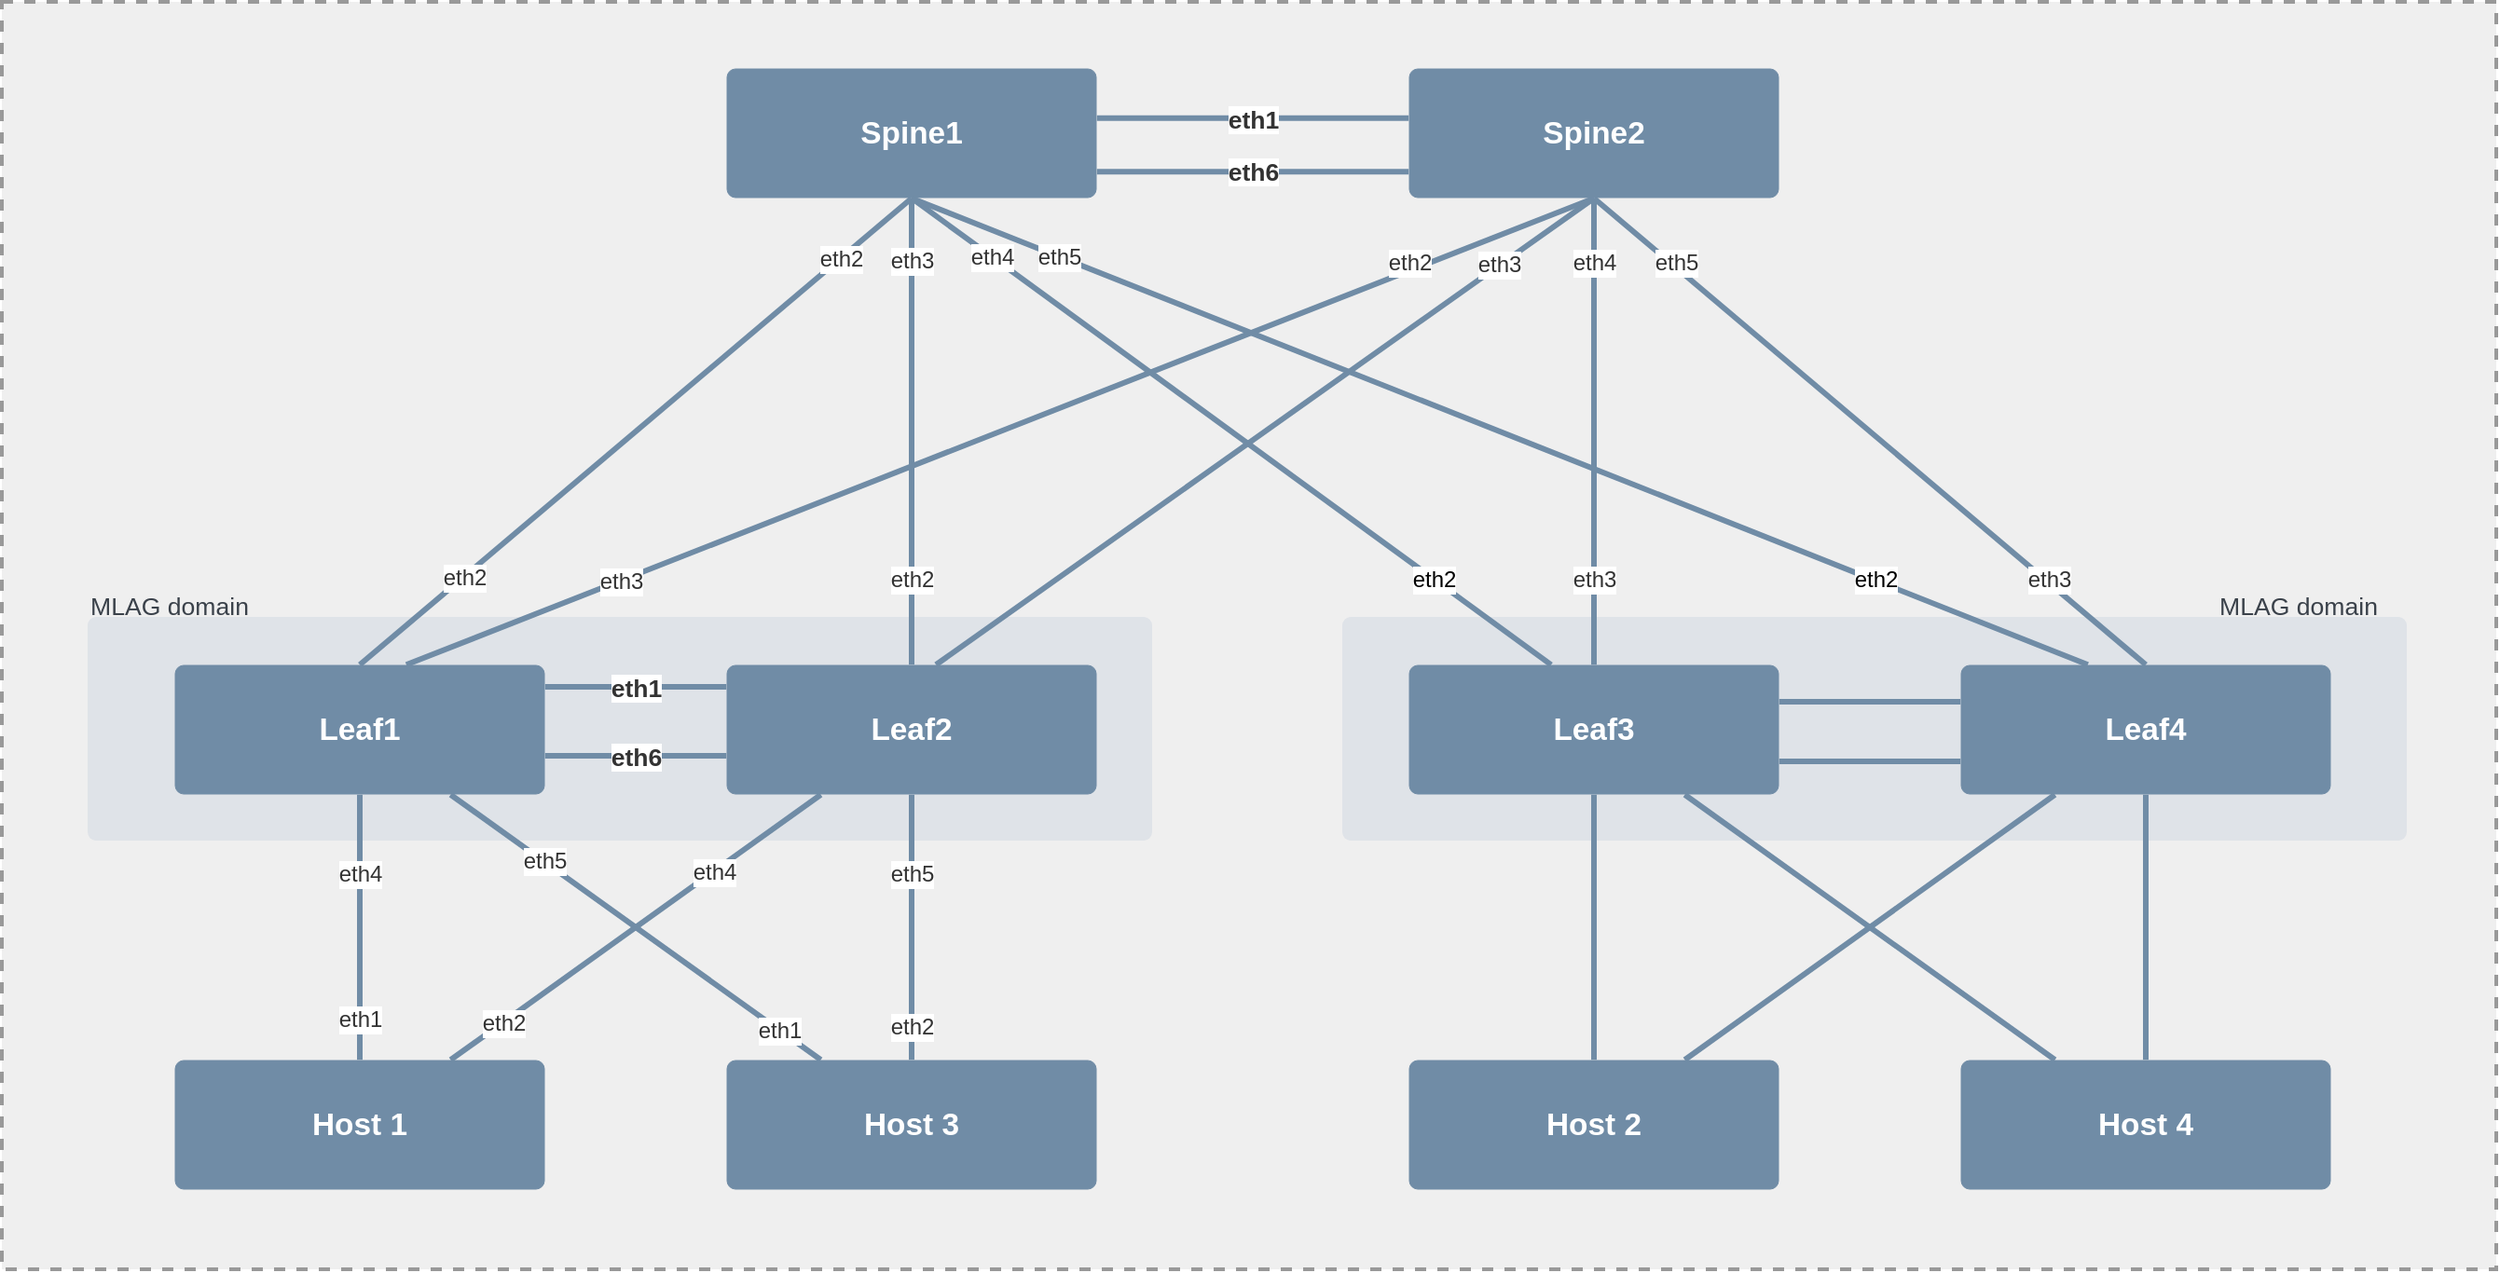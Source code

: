 <mxfile version="24.0.7" type="device">
  <diagram name="Page-1" id="Ih5CQXIx-MPEnnZuY2w2">
    <mxGraphModel dx="1390" dy="885" grid="1" gridSize="10" guides="1" tooltips="1" connect="1" arrows="1" fold="1" page="1" pageScale="1" pageWidth="850" pageHeight="1100" math="0" shadow="0">
      <root>
        <mxCell id="0" />
        <mxCell id="1" parent="0" />
        <mxCell id="yIxIawge5LK_cy5xJMyU-1" value="" style="rounded=0;whiteSpace=wrap;html=1;fillColor=#efefef;strokeWidth=2;dashed=1;strokeColor=#999999;" vertex="1" parent="1">
          <mxGeometry x="82" y="320" width="1338" height="680" as="geometry" />
        </mxCell>
        <mxCell id="SAaWtaPaoyS6eWU_aDOA-2" value="" style="html=1;overflow=block;blockSpacing=1;whiteSpace=wrap;fontSize=13;spacing=3.8;strokeOpacity=0;fillOpacity=100;rounded=1;absoluteArcSize=1;arcSize=9;fillColor=#dfe3e8;strokeWidth=NaN;lucidId=mNcEYTTzJvdY;" parent="1" vertex="1">
          <mxGeometry x="801" y="650" width="571" height="120" as="geometry" />
        </mxCell>
        <mxCell id="SAaWtaPaoyS6eWU_aDOA-3" value="" style="html=1;overflow=block;blockSpacing=1;whiteSpace=wrap;fontSize=13;spacing=3.8;strokeOpacity=0;fillOpacity=100;rounded=1;absoluteArcSize=1;arcSize=9;fillColor=#dfe3e8;strokeWidth=NaN;lucidId=SMcEaSbGTUnG;" parent="1" vertex="1">
          <mxGeometry x="128" y="650" width="571" height="120" as="geometry" />
        </mxCell>
        <mxCell id="SAaWtaPaoyS6eWU_aDOA-4" value="Spine1" style="html=1;overflow=block;blockSpacing=1;whiteSpace=wrap;fontSize=16.7;fontColor=#ffffff;fontStyle=1;spacing=9;strokeColor=#708ca6;strokeOpacity=100;fillOpacity=100;rounded=1;absoluteArcSize=1;arcSize=9;fillColor=#708ca6;strokeWidth=NaN;lucidId=DrcEM_hbpb6P;" parent="1" vertex="1">
          <mxGeometry x="471" y="356" width="198" height="69" as="geometry" />
        </mxCell>
        <mxCell id="SAaWtaPaoyS6eWU_aDOA-5" value="Spine2" style="html=1;overflow=block;blockSpacing=1;whiteSpace=wrap;fontSize=16.7;fontColor=#ffffff;fontStyle=1;spacing=9;strokeColor=#708ca6;strokeOpacity=100;fillOpacity=100;rounded=1;absoluteArcSize=1;arcSize=9;fillColor=#708ca6;strokeWidth=NaN;lucidId=JrcE.HmHF6oe;" parent="1" vertex="1">
          <mxGeometry x="837" y="356" width="198" height="69" as="geometry" />
        </mxCell>
        <mxCell id="SAaWtaPaoyS6eWU_aDOA-6" value="Leaf1" style="html=1;overflow=block;blockSpacing=1;whiteSpace=wrap;fontSize=16.7;fontColor=#ffffff;fontStyle=1;spacing=9;strokeColor=#708ca6;strokeOpacity=100;fillOpacity=100;rounded=1;absoluteArcSize=1;arcSize=9;fillColor=#708ca6;strokeWidth=NaN;lucidId=1tcEnaTPczxD;" parent="1" vertex="1">
          <mxGeometry x="175" y="676" width="198" height="69" as="geometry" />
        </mxCell>
        <mxCell id="SAaWtaPaoyS6eWU_aDOA-7" value="Leaf2" style="html=1;overflow=block;blockSpacing=1;whiteSpace=wrap;fontSize=16.7;fontColor=#ffffff;fontStyle=1;spacing=9;strokeColor=#708ca6;strokeOpacity=100;fillOpacity=100;rounded=1;absoluteArcSize=1;arcSize=9;fillColor=#708ca6;strokeWidth=NaN;lucidId=3tcEv-ZOdnDd;" parent="1" vertex="1">
          <mxGeometry x="471" y="676" width="198" height="69" as="geometry" />
        </mxCell>
        <mxCell id="SAaWtaPaoyS6eWU_aDOA-8" value="Leaf3" style="html=1;overflow=block;blockSpacing=1;whiteSpace=wrap;fontSize=16.7;fontColor=#ffffff;fontStyle=1;spacing=9;strokeColor=#708ca6;strokeOpacity=100;fillOpacity=100;rounded=1;absoluteArcSize=1;arcSize=9;fillColor=#708ca6;strokeWidth=NaN;lucidId=jMcEnVc1r_W5;" parent="1" vertex="1">
          <mxGeometry x="837" y="676" width="198" height="69" as="geometry" />
        </mxCell>
        <mxCell id="SAaWtaPaoyS6eWU_aDOA-9" value="Leaf4" style="html=1;overflow=block;blockSpacing=1;whiteSpace=wrap;fontSize=16.7;fontColor=#ffffff;fontStyle=1;spacing=9;strokeColor=#708ca6;strokeOpacity=100;fillOpacity=100;rounded=1;absoluteArcSize=1;arcSize=9;fillColor=#708ca6;strokeWidth=NaN;lucidId=jMcEj8rc27tS;" parent="1" vertex="1">
          <mxGeometry x="1133" y="676" width="198" height="69" as="geometry" />
        </mxCell>
        <mxCell id="SAaWtaPaoyS6eWU_aDOA-10" value="" style="html=1;jettySize=18;whiteSpace=wrap;fontSize=13;strokeColor=#708ca6;strokeOpacity=100;strokeWidth=3;rounded=0;startArrow=none;endArrow=none;exitX=0.5;exitY=-0.005;exitPerimeter=0;entryX=0.5;entryY=1.005;entryPerimeter=0;lucidId=LNcEuh82IJ5i;" parent="1" source="SAaWtaPaoyS6eWU_aDOA-6" target="SAaWtaPaoyS6eWU_aDOA-4" edge="1">
          <mxGeometry width="100" height="100" relative="1" as="geometry">
            <Array as="points" />
          </mxGeometry>
        </mxCell>
        <mxCell id="SAaWtaPaoyS6eWU_aDOA-11" value="eth2" style="text;html=1;resizable=0;labelBackgroundColor=default;align=center;verticalAlign=middle;fontStyle=0;fontColor=#333333;fontSize=12;" parent="SAaWtaPaoyS6eWU_aDOA-10" vertex="1">
          <mxGeometry x="-0.626" relative="1" as="geometry" />
        </mxCell>
        <mxCell id="SAaWtaPaoyS6eWU_aDOA-12" value="eth2" style="text;html=1;resizable=0;labelBackgroundColor=default;align=center;verticalAlign=middle;fontStyle=0;fontColor=#333333;fontSize=12;" parent="SAaWtaPaoyS6eWU_aDOA-10" vertex="1">
          <mxGeometry x="0.738" relative="1" as="geometry" />
        </mxCell>
        <mxCell id="SAaWtaPaoyS6eWU_aDOA-13" value="" style="html=1;jettySize=18;whiteSpace=wrap;fontSize=13;strokeColor=#708ca6;strokeOpacity=100;strokeWidth=3;rounded=0;startArrow=none;endArrow=none;exitX=0.5;exitY=-0.005;exitPerimeter=0;entryX=0.5;entryY=1.005;entryPerimeter=0;lucidId=dOcELgGunR_l;" parent="1" source="SAaWtaPaoyS6eWU_aDOA-7" target="SAaWtaPaoyS6eWU_aDOA-4" edge="1">
          <mxGeometry width="100" height="100" relative="1" as="geometry">
            <Array as="points" />
          </mxGeometry>
        </mxCell>
        <mxCell id="SAaWtaPaoyS6eWU_aDOA-14" value="eth3" style="text;html=1;resizable=0;labelBackgroundColor=default;align=center;verticalAlign=middle;fontStyle=0;fontColor=#333333;fontSize=12;" parent="SAaWtaPaoyS6eWU_aDOA-13" vertex="1">
          <mxGeometry x="0.728" relative="1" as="geometry" />
        </mxCell>
        <mxCell id="SAaWtaPaoyS6eWU_aDOA-15" value="eth2" style="text;html=1;resizable=0;labelBackgroundColor=default;align=center;verticalAlign=middle;fontStyle=0;fontColor=#333333;fontSize=12;" parent="SAaWtaPaoyS6eWU_aDOA-13" vertex="1">
          <mxGeometry x="-0.667" relative="1" as="geometry">
            <mxPoint y="-4" as="offset" />
          </mxGeometry>
        </mxCell>
        <mxCell id="SAaWtaPaoyS6eWU_aDOA-16" value="" style="html=1;jettySize=18;whiteSpace=wrap;fontSize=13;strokeColor=#708ca6;strokeOpacity=100;strokeWidth=3;rounded=0;startArrow=none;endArrow=none;exitX=0.384;exitY=-0.005;exitPerimeter=0;entryX=0.5;entryY=1.005;entryPerimeter=0;lucidId=kOcEzasSurEM;" parent="1" source="SAaWtaPaoyS6eWU_aDOA-8" target="SAaWtaPaoyS6eWU_aDOA-4" edge="1">
          <mxGeometry width="100" height="100" relative="1" as="geometry">
            <Array as="points" />
          </mxGeometry>
        </mxCell>
        <mxCell id="SAaWtaPaoyS6eWU_aDOA-17" value="eth4" style="text;html=1;resizable=0;labelBackgroundColor=default;align=center;verticalAlign=middle;fontStyle=0;fontColor=#333333;fontSize=12;" parent="SAaWtaPaoyS6eWU_aDOA-16" vertex="1">
          <mxGeometry x="0.75" relative="1" as="geometry" />
        </mxCell>
        <mxCell id="SAaWtaPaoyS6eWU_aDOA-58" value="eth2" style="edgeLabel;html=1;align=center;verticalAlign=middle;resizable=0;points=[];fontStyle=0;fontSize=12;" parent="SAaWtaPaoyS6eWU_aDOA-16" vertex="1" connectable="0">
          <mxGeometry x="-0.713" y="1" relative="1" as="geometry">
            <mxPoint x="-13" y="-11" as="offset" />
          </mxGeometry>
        </mxCell>
        <mxCell id="SAaWtaPaoyS6eWU_aDOA-18" value="" style="html=1;jettySize=18;whiteSpace=wrap;fontSize=13;strokeColor=#708ca6;strokeOpacity=100;strokeWidth=3;rounded=0;startArrow=none;endArrow=none;exitX=0.343;exitY=-0.005;exitPerimeter=0;entryX=0.5;entryY=1.005;entryPerimeter=0;lucidId=qOcEoxyUAGsm;" parent="1" source="SAaWtaPaoyS6eWU_aDOA-9" target="SAaWtaPaoyS6eWU_aDOA-4" edge="1">
          <mxGeometry width="100" height="100" relative="1" as="geometry">
            <Array as="points" />
          </mxGeometry>
        </mxCell>
        <mxCell id="SAaWtaPaoyS6eWU_aDOA-19" value="eth5" style="text;html=1;resizable=0;labelBackgroundColor=default;align=center;verticalAlign=middle;fontStyle=0;fontColor=#333333;fontSize=12;" parent="SAaWtaPaoyS6eWU_aDOA-18" vertex="1">
          <mxGeometry x="0.752" relative="1" as="geometry" />
        </mxCell>
        <mxCell id="SAaWtaPaoyS6eWU_aDOA-20" value="" style="html=1;jettySize=18;whiteSpace=wrap;fontSize=13;strokeColor=#708ca6;strokeOpacity=100;strokeWidth=3;rounded=0;startArrow=none;endArrow=none;exitX=0.626;exitY=-0.005;exitPerimeter=0;entryX=0.5;entryY=1.005;entryPerimeter=0;lucidId=xOcEDQ19wYAB;" parent="1" source="SAaWtaPaoyS6eWU_aDOA-6" target="SAaWtaPaoyS6eWU_aDOA-5" edge="1">
          <mxGeometry width="100" height="100" relative="1" as="geometry">
            <Array as="points" />
          </mxGeometry>
        </mxCell>
        <mxCell id="SAaWtaPaoyS6eWU_aDOA-21" value="eth3" style="text;html=1;resizable=0;labelBackgroundColor=default;align=center;verticalAlign=middle;fontStyle=0;fontColor=#333333;fontSize=12;" parent="SAaWtaPaoyS6eWU_aDOA-20" vertex="1">
          <mxGeometry x="-0.641" relative="1" as="geometry" />
        </mxCell>
        <mxCell id="SAaWtaPaoyS6eWU_aDOA-22" value="" style="html=1;jettySize=18;whiteSpace=wrap;fontSize=13;strokeColor=#708ca6;strokeOpacity=100;strokeWidth=3;rounded=0;startArrow=none;endArrow=none;exitX=0.566;exitY=-0.005;exitPerimeter=0;entryX=0.5;entryY=1.005;entryPerimeter=0;lucidId=EOcEkz9Lft_9;" parent="1" source="SAaWtaPaoyS6eWU_aDOA-7" target="SAaWtaPaoyS6eWU_aDOA-5" edge="1">
          <mxGeometry width="100" height="100" relative="1" as="geometry">
            <Array as="points" />
          </mxGeometry>
        </mxCell>
        <mxCell id="SAaWtaPaoyS6eWU_aDOA-59" style="edgeStyle=orthogonalEdgeStyle;rounded=0;orthogonalLoop=1;jettySize=auto;html=1;exitX=0;exitY=0;exitDx=0;exitDy=0;fontStyle=0;fontSize=12;" parent="SAaWtaPaoyS6eWU_aDOA-22" edge="1">
          <mxGeometry relative="1" as="geometry">
            <mxPoint x="650.311" y="630.184" as="sourcePoint" />
            <mxPoint x="650.311" y="630.184" as="targetPoint" />
          </mxGeometry>
        </mxCell>
        <mxCell id="SAaWtaPaoyS6eWU_aDOA-24" value="" style="html=1;jettySize=18;whiteSpace=wrap;fontSize=13;strokeColor=#708ca6;strokeOpacity=100;strokeWidth=3;rounded=0;startArrow=none;endArrow=none;exitX=0.5;exitY=-0.005;exitPerimeter=0;entryX=0.5;entryY=1.005;entryPerimeter=0;lucidId=LOcErvmA6xg4;" parent="1" source="SAaWtaPaoyS6eWU_aDOA-72" target="SAaWtaPaoyS6eWU_aDOA-5" edge="1">
          <mxGeometry width="100" height="100" relative="1" as="geometry">
            <Array as="points" />
          </mxGeometry>
        </mxCell>
        <mxCell id="SAaWtaPaoyS6eWU_aDOA-25" value="" style="html=1;jettySize=18;whiteSpace=wrap;fontSize=13;strokeColor=#708ca6;strokeOpacity=100;strokeWidth=3;rounded=0;startArrow=none;endArrow=none;exitX=0.5;exitY=-0.005;exitPerimeter=0;entryX=0.5;entryY=1.005;entryPerimeter=0;lucidId=YOcEJ5Kzxu9V;" parent="1" source="SAaWtaPaoyS6eWU_aDOA-9" target="SAaWtaPaoyS6eWU_aDOA-5" edge="1">
          <mxGeometry width="100" height="100" relative="1" as="geometry">
            <Array as="points" />
          </mxGeometry>
        </mxCell>
        <mxCell id="SAaWtaPaoyS6eWU_aDOA-26" value="" style="html=1;jettySize=18;whiteSpace=wrap;fontSize=13;strokeColor=#708ca6;strokeOpacity=100;strokeWidth=3;rounded=0;startArrow=none;endArrow=none;exitX=1.002;exitY=0.167;exitPerimeter=0;entryX=-0.002;entryY=0.167;entryPerimeter=0;lucidId=-OcE0mhvDMb.;" parent="1" source="SAaWtaPaoyS6eWU_aDOA-6" target="SAaWtaPaoyS6eWU_aDOA-7" edge="1">
          <mxGeometry width="100" height="100" relative="1" as="geometry">
            <Array as="points" />
          </mxGeometry>
        </mxCell>
        <mxCell id="SAaWtaPaoyS6eWU_aDOA-27" value="eth1" style="text;html=1;resizable=0;labelBackgroundColor=default;align=center;verticalAlign=middle;fontStyle=1;fontColor=#333333;fontSize=13.3;" parent="SAaWtaPaoyS6eWU_aDOA-26" vertex="1">
          <mxGeometry relative="1" as="geometry" />
        </mxCell>
        <mxCell id="SAaWtaPaoyS6eWU_aDOA-28" value="" style="html=1;jettySize=18;whiteSpace=wrap;fontSize=13;strokeColor=#708ca6;strokeOpacity=100;strokeWidth=3;rounded=0;startArrow=none;endArrow=none;exitX=1.002;exitY=0.703;exitPerimeter=0;entryX=-0.002;entryY=0.703;entryPerimeter=0;lucidId=hPcEpW5z6_Q4;" parent="1" source="SAaWtaPaoyS6eWU_aDOA-6" target="SAaWtaPaoyS6eWU_aDOA-7" edge="1">
          <mxGeometry width="100" height="100" relative="1" as="geometry">
            <Array as="points" />
          </mxGeometry>
        </mxCell>
        <mxCell id="SAaWtaPaoyS6eWU_aDOA-29" value="eth6" style="text;html=1;resizable=0;labelBackgroundColor=default;align=center;verticalAlign=middle;fontStyle=1;fontColor=#333333;fontSize=13.3;" parent="SAaWtaPaoyS6eWU_aDOA-28" vertex="1">
          <mxGeometry relative="1" as="geometry" />
        </mxCell>
        <mxCell id="SAaWtaPaoyS6eWU_aDOA-30" value="" style="html=1;jettySize=18;whiteSpace=wrap;fontSize=13;strokeColor=#708ca6;strokeOpacity=100;strokeWidth=3;rounded=0;startArrow=none;endArrow=none;exitX=-0.002;exitY=0.283;exitPerimeter=0;entryX=1.002;entryY=0.283;entryPerimeter=0;lucidId=nPcEOFS4PgKr;" parent="1" source="SAaWtaPaoyS6eWU_aDOA-9" target="SAaWtaPaoyS6eWU_aDOA-8" edge="1">
          <mxGeometry width="100" height="100" relative="1" as="geometry">
            <Array as="points" />
          </mxGeometry>
        </mxCell>
        <mxCell id="SAaWtaPaoyS6eWU_aDOA-31" value="" style="html=1;jettySize=18;whiteSpace=wrap;fontSize=13;strokeColor=#708ca6;strokeOpacity=100;strokeWidth=3;rounded=0;startArrow=none;endArrow=none;exitX=1.002;exitY=0.746;exitPerimeter=0;entryX=-0.002;entryY=0.746;entryPerimeter=0;lucidId=tPcENzWbp4Fn;" parent="1" source="SAaWtaPaoyS6eWU_aDOA-8" target="SAaWtaPaoyS6eWU_aDOA-9" edge="1">
          <mxGeometry width="100" height="100" relative="1" as="geometry">
            <Array as="points" />
          </mxGeometry>
        </mxCell>
        <mxCell id="SAaWtaPaoyS6eWU_aDOA-32" value="Host 1" style="html=1;overflow=block;blockSpacing=1;whiteSpace=wrap;fontSize=16.7;fontColor=#ffffff;fontStyle=1;spacing=9;strokeColor=#708ca6;strokeOpacity=100;fillOpacity=100;rounded=1;absoluteArcSize=1;arcSize=9;fillColor=#708ca6;strokeWidth=NaN;lucidId=.PcEmaHjDP97;" parent="1" vertex="1">
          <mxGeometry x="175" y="888" width="198" height="69" as="geometry" />
        </mxCell>
        <mxCell id="SAaWtaPaoyS6eWU_aDOA-33" value="Host 3" style="html=1;overflow=block;blockSpacing=1;whiteSpace=wrap;fontSize=16.7;fontColor=#ffffff;fontStyle=1;spacing=9;strokeColor=#708ca6;strokeOpacity=100;fillOpacity=100;rounded=1;absoluteArcSize=1;arcSize=9;fillColor=#708ca6;strokeWidth=NaN;lucidId=OQcEZR3xVDkz;" parent="1" vertex="1">
          <mxGeometry x="471" y="888" width="198" height="69" as="geometry" />
        </mxCell>
        <mxCell id="SAaWtaPaoyS6eWU_aDOA-34" value="Host 2" style="html=1;overflow=block;blockSpacing=1;whiteSpace=wrap;fontSize=16.7;fontColor=#ffffff;fontStyle=1;spacing=9;strokeColor=#708ca6;strokeOpacity=100;fillOpacity=100;rounded=1;absoluteArcSize=1;arcSize=9;fillColor=#708ca6;strokeWidth=NaN;lucidId=VQcE5UCoswMj;" parent="1" vertex="1">
          <mxGeometry x="837" y="888" width="198" height="69" as="geometry" />
        </mxCell>
        <mxCell id="SAaWtaPaoyS6eWU_aDOA-35" value="Host 4" style="html=1;overflow=block;blockSpacing=1;whiteSpace=wrap;fontSize=16.7;fontColor=#ffffff;fontStyle=1;spacing=9;strokeColor=#708ca6;strokeOpacity=100;fillOpacity=100;rounded=1;absoluteArcSize=1;arcSize=9;fillColor=#708ca6;strokeWidth=NaN;lucidId=5QcEkpzEviA6;" parent="1" vertex="1">
          <mxGeometry x="1133" y="888" width="198" height="69" as="geometry" />
        </mxCell>
        <mxCell id="SAaWtaPaoyS6eWU_aDOA-36" value="" style="html=1;jettySize=18;whiteSpace=wrap;fontSize=13;strokeColor=#708ca6;strokeOpacity=100;strokeWidth=3;rounded=0;startArrow=none;endArrow=none;exitX=0.5;exitY=-0.005;exitPerimeter=0;entryX=0.5;entryY=1.005;entryPerimeter=0;lucidId=lRcEb4w7YVGW;" parent="1" source="SAaWtaPaoyS6eWU_aDOA-32" target="SAaWtaPaoyS6eWU_aDOA-6" edge="1">
          <mxGeometry width="100" height="100" relative="1" as="geometry">
            <Array as="points" />
          </mxGeometry>
        </mxCell>
        <mxCell id="SAaWtaPaoyS6eWU_aDOA-37" value="eth1" style="text;html=1;resizable=0;labelBackgroundColor=default;align=center;verticalAlign=middle;fontStyle=0;fontColor=#333333;fontSize=12;" parent="SAaWtaPaoyS6eWU_aDOA-36" vertex="1">
          <mxGeometry x="-0.688" relative="1" as="geometry" />
        </mxCell>
        <mxCell id="SAaWtaPaoyS6eWU_aDOA-38" value="eth4" style="text;html=1;resizable=0;labelBackgroundColor=default;align=center;verticalAlign=middle;fontStyle=0;fontColor=#333333;fontSize=12;" parent="SAaWtaPaoyS6eWU_aDOA-36" vertex="1">
          <mxGeometry x="0.406" relative="1" as="geometry" />
        </mxCell>
        <mxCell id="SAaWtaPaoyS6eWU_aDOA-39" value="" style="html=1;jettySize=18;whiteSpace=wrap;fontSize=13;strokeColor=#708ca6;strokeOpacity=100;strokeWidth=3;rounded=0;startArrow=none;endArrow=none;exitX=0.746;exitY=-0.005;exitPerimeter=0;entryX=0.254;entryY=1.005;entryPerimeter=0;lucidId=rRcE1lINlCYa;" parent="1" source="SAaWtaPaoyS6eWU_aDOA-32" target="SAaWtaPaoyS6eWU_aDOA-7" edge="1">
          <mxGeometry width="100" height="100" relative="1" as="geometry">
            <Array as="points" />
          </mxGeometry>
        </mxCell>
        <mxCell id="SAaWtaPaoyS6eWU_aDOA-40" value="eth2" style="text;html=1;resizable=0;labelBackgroundColor=default;align=center;verticalAlign=middle;fontStyle=0;fontColor=#333333;fontSize=12;" parent="SAaWtaPaoyS6eWU_aDOA-39" vertex="1">
          <mxGeometry x="-0.719" relative="1" as="geometry" />
        </mxCell>
        <mxCell id="SAaWtaPaoyS6eWU_aDOA-41" value="eth4" style="text;html=1;resizable=0;labelBackgroundColor=default;align=center;verticalAlign=middle;fontStyle=0;fontColor=#333333;fontSize=12;" parent="SAaWtaPaoyS6eWU_aDOA-39" vertex="1">
          <mxGeometry x="0.416" relative="1" as="geometry" />
        </mxCell>
        <mxCell id="SAaWtaPaoyS6eWU_aDOA-42" value="" style="html=1;jettySize=18;whiteSpace=wrap;fontSize=13;strokeColor=#708ca6;strokeOpacity=100;strokeWidth=3;rounded=0;startArrow=none;endArrow=none;exitX=0.746;exitY=1.005;exitPerimeter=0;entryX=0.254;entryY=-0.005;entryPerimeter=0;lucidId=ARcEyBS12Bb-;" parent="1" source="SAaWtaPaoyS6eWU_aDOA-6" target="SAaWtaPaoyS6eWU_aDOA-33" edge="1">
          <mxGeometry width="100" height="100" relative="1" as="geometry">
            <Array as="points" />
          </mxGeometry>
        </mxCell>
        <mxCell id="SAaWtaPaoyS6eWU_aDOA-43" value="eth5" style="text;html=1;resizable=0;labelBackgroundColor=default;align=center;verticalAlign=middle;fontStyle=0;fontColor=#333333;fontSize=12;" parent="SAaWtaPaoyS6eWU_aDOA-42" vertex="1">
          <mxGeometry x="-0.497" relative="1" as="geometry" />
        </mxCell>
        <mxCell id="SAaWtaPaoyS6eWU_aDOA-44" value="eth1" style="text;html=1;resizable=0;labelBackgroundColor=default;align=center;verticalAlign=middle;fontStyle=0;fontColor=#333333;fontSize=12;" parent="SAaWtaPaoyS6eWU_aDOA-42" vertex="1">
          <mxGeometry x="0.775" relative="1" as="geometry" />
        </mxCell>
        <mxCell id="SAaWtaPaoyS6eWU_aDOA-45" value="" style="html=1;jettySize=18;whiteSpace=wrap;fontSize=13;strokeColor=#708ca6;strokeOpacity=100;strokeWidth=3;rounded=0;startArrow=none;endArrow=none;exitX=0.5;exitY=-0.005;exitPerimeter=0;entryX=0.5;entryY=1.005;entryPerimeter=0;lucidId=KRcEQ~QB-6__;" parent="1" source="SAaWtaPaoyS6eWU_aDOA-33" target="SAaWtaPaoyS6eWU_aDOA-7" edge="1">
          <mxGeometry width="100" height="100" relative="1" as="geometry">
            <Array as="points" />
          </mxGeometry>
        </mxCell>
        <mxCell id="SAaWtaPaoyS6eWU_aDOA-46" value="eth5" style="text;html=1;resizable=0;labelBackgroundColor=default;align=center;verticalAlign=middle;fontStyle=0;fontColor=#333333;fontSize=12;" parent="SAaWtaPaoyS6eWU_aDOA-45" vertex="1">
          <mxGeometry x="0.406" relative="1" as="geometry" />
        </mxCell>
        <mxCell id="SAaWtaPaoyS6eWU_aDOA-47" value="eth2" style="text;html=1;resizable=0;labelBackgroundColor=default;align=center;verticalAlign=middle;fontStyle=0;fontColor=#333333;fontSize=12;" parent="SAaWtaPaoyS6eWU_aDOA-45" vertex="1">
          <mxGeometry x="-0.75" relative="1" as="geometry" />
        </mxCell>
        <mxCell id="SAaWtaPaoyS6eWU_aDOA-48" value="" style="html=1;jettySize=18;whiteSpace=wrap;fontSize=13;strokeColor=#708ca6;strokeOpacity=100;strokeWidth=3;rounded=0;startArrow=none;endArrow=none;exitX=0.5;exitY=-0.005;exitPerimeter=0;entryX=0.5;entryY=1.005;entryPerimeter=0;lucidId=OTcEsHePGc0N;" parent="1" source="SAaWtaPaoyS6eWU_aDOA-34" target="SAaWtaPaoyS6eWU_aDOA-8" edge="1">
          <mxGeometry width="100" height="100" relative="1" as="geometry">
            <Array as="points" />
          </mxGeometry>
        </mxCell>
        <mxCell id="SAaWtaPaoyS6eWU_aDOA-49" value="" style="html=1;jettySize=18;whiteSpace=wrap;fontSize=13;strokeColor=#708ca6;strokeOpacity=100;strokeWidth=3;rounded=0;startArrow=none;endArrow=none;exitX=0.746;exitY=-0.005;exitPerimeter=0;entryX=0.254;entryY=1.005;entryPerimeter=0;lucidId=TTcEFWJj1Vsw;" parent="1" source="SAaWtaPaoyS6eWU_aDOA-34" target="SAaWtaPaoyS6eWU_aDOA-9" edge="1">
          <mxGeometry width="100" height="100" relative="1" as="geometry">
            <Array as="points" />
          </mxGeometry>
        </mxCell>
        <mxCell id="SAaWtaPaoyS6eWU_aDOA-50" value="" style="html=1;jettySize=18;whiteSpace=wrap;fontSize=13;strokeColor=#708ca6;strokeOpacity=100;strokeWidth=3;rounded=0;startArrow=none;endArrow=none;exitX=0.5;exitY=-0.005;exitPerimeter=0;entryX=0.5;entryY=1.005;entryPerimeter=0;lucidId=YTcE.-pwdI_a;" parent="1" source="SAaWtaPaoyS6eWU_aDOA-35" target="SAaWtaPaoyS6eWU_aDOA-9" edge="1">
          <mxGeometry width="100" height="100" relative="1" as="geometry">
            <Array as="points" />
          </mxGeometry>
        </mxCell>
        <mxCell id="SAaWtaPaoyS6eWU_aDOA-51" value="" style="html=1;jettySize=18;whiteSpace=wrap;fontSize=13;strokeColor=#708ca6;strokeOpacity=100;strokeWidth=3;rounded=0;startArrow=none;endArrow=none;exitX=0.254;exitY=-0.005;exitPerimeter=0;entryX=0.746;entryY=1.005;entryPerimeter=0;lucidId=3TcEC1QP7bp_;" parent="1" source="SAaWtaPaoyS6eWU_aDOA-35" target="SAaWtaPaoyS6eWU_aDOA-8" edge="1">
          <mxGeometry width="100" height="100" relative="1" as="geometry">
            <Array as="points" />
          </mxGeometry>
        </mxCell>
        <mxCell id="SAaWtaPaoyS6eWU_aDOA-52" value="MLAG domain" style="html=1;overflow=block;blockSpacing=1;whiteSpace=wrap;fontSize=13.3;fontColor=#3a414a;spacing=0;strokeColor=none;strokeOpacity=100;rounded=1;absoluteArcSize=1;arcSize=9;strokeWidth=0.8;fillColor=none;lucidId=iUcEw5~cu.Jm;" parent="1" vertex="1">
          <mxGeometry x="1224" y="621" width="180" height="45" as="geometry" />
        </mxCell>
        <mxCell id="SAaWtaPaoyS6eWU_aDOA-53" value="MLAG domain" style="html=1;overflow=block;blockSpacing=1;whiteSpace=wrap;fontSize=13.3;fontColor=#3a414a;spacing=0;strokeColor=none;strokeOpacity=100;rounded=1;absoluteArcSize=1;arcSize=9;strokeWidth=0.8;fillColor=none;lucidId=wUcEOmzLTjcV;" parent="1" vertex="1">
          <mxGeometry x="82" y="621" width="180" height="45" as="geometry" />
        </mxCell>
        <mxCell id="SAaWtaPaoyS6eWU_aDOA-54" value="" style="html=1;jettySize=18;whiteSpace=wrap;fontSize=13;strokeColor=#708ca6;strokeOpacity=100;strokeWidth=3;rounded=0;startArrow=none;endArrow=none;exitX=1.002;exitY=0.382;exitPerimeter=0;entryX=-0.002;entryY=0.382;entryPerimeter=0;lucidId=FUcEs8fpjwEw;" parent="1" source="SAaWtaPaoyS6eWU_aDOA-4" target="SAaWtaPaoyS6eWU_aDOA-5" edge="1">
          <mxGeometry width="100" height="100" relative="1" as="geometry">
            <Array as="points" />
          </mxGeometry>
        </mxCell>
        <mxCell id="SAaWtaPaoyS6eWU_aDOA-55" value="eth1" style="text;html=1;resizable=0;labelBackgroundColor=default;align=center;verticalAlign=middle;fontStyle=1;fontColor=#333333;fontSize=13.3;fillColor=none;" parent="SAaWtaPaoyS6eWU_aDOA-54" vertex="1">
          <mxGeometry relative="1" as="geometry" />
        </mxCell>
        <mxCell id="SAaWtaPaoyS6eWU_aDOA-56" value="" style="html=1;jettySize=18;whiteSpace=wrap;fontSize=13;strokeColor=#708ca6;strokeOpacity=100;strokeWidth=3;rounded=0;startArrow=none;endArrow=none;exitX=1.002;exitY=0.799;exitPerimeter=0;entryX=-0.002;entryY=0.799;entryPerimeter=0;lucidId=FUcEB2XFTIno;" parent="1" source="SAaWtaPaoyS6eWU_aDOA-4" target="SAaWtaPaoyS6eWU_aDOA-5" edge="1">
          <mxGeometry width="100" height="100" relative="1" as="geometry">
            <Array as="points" />
          </mxGeometry>
        </mxCell>
        <mxCell id="SAaWtaPaoyS6eWU_aDOA-57" value="eth6" style="text;html=1;resizable=0;labelBackgroundColor=default;align=center;verticalAlign=middle;fontStyle=1;fontColor=#333333;fontSize=13.3;fillColor=none;" parent="SAaWtaPaoyS6eWU_aDOA-56" vertex="1">
          <mxGeometry relative="1" as="geometry" />
        </mxCell>
        <mxCell id="SAaWtaPaoyS6eWU_aDOA-64" value="eth2" style="text;html=1;resizable=0;labelBackgroundColor=default;align=center;verticalAlign=middle;fontStyle=0;fontColor=#333333;fontSize=12;" parent="1" vertex="1">
          <mxGeometry x="836.996" y="459.999" as="geometry" />
        </mxCell>
        <mxCell id="SAaWtaPaoyS6eWU_aDOA-65" value="eth3" style="text;html=1;resizable=0;labelBackgroundColor=default;align=center;verticalAlign=middle;fontStyle=0;fontColor=#333333;fontSize=12;" parent="1" vertex="1">
          <mxGeometry x="885" y="461.005" as="geometry" />
        </mxCell>
        <mxCell id="SAaWtaPaoyS6eWU_aDOA-66" value="eth4" style="text;html=1;resizable=0;labelBackgroundColor=default;align=center;verticalAlign=middle;fontStyle=0;fontColor=#333333;fontSize=12;" parent="1" vertex="1">
          <mxGeometry x="935.999" y="459.999" as="geometry" />
        </mxCell>
        <mxCell id="SAaWtaPaoyS6eWU_aDOA-67" value="eth5" style="text;html=1;resizable=0;labelBackgroundColor=default;align=center;verticalAlign=middle;fontStyle=0;fontColor=#333333;fontSize=12;" parent="1" vertex="1">
          <mxGeometry x="980.001" y="460.002" as="geometry" />
        </mxCell>
        <mxCell id="SAaWtaPaoyS6eWU_aDOA-74" value="" style="html=1;jettySize=18;whiteSpace=wrap;fontSize=13;strokeColor=#708ca6;strokeOpacity=100;strokeWidth=3;rounded=0;startArrow=none;endArrow=none;exitX=0.5;exitY=-0.005;exitPerimeter=0;entryX=0.5;entryY=1.005;entryPerimeter=0;lucidId=LOcErvmA6xg4;" parent="1" source="SAaWtaPaoyS6eWU_aDOA-8" target="SAaWtaPaoyS6eWU_aDOA-72" edge="1">
          <mxGeometry width="100" height="100" relative="1" as="geometry">
            <Array as="points" />
            <mxPoint x="936" y="676" as="sourcePoint" />
            <mxPoint x="936" y="425" as="targetPoint" />
          </mxGeometry>
        </mxCell>
        <mxCell id="SAaWtaPaoyS6eWU_aDOA-72" value="eth3" style="text;html=1;resizable=0;labelBackgroundColor=default;align=center;verticalAlign=middle;fontStyle=0;fontColor=#333333;fontSize=12;" parent="1" vertex="1">
          <mxGeometry x="936.001" y="630.184" as="geometry" />
        </mxCell>
        <mxCell id="SAaWtaPaoyS6eWU_aDOA-75" value="eth2" style="edgeLabel;html=1;align=center;verticalAlign=middle;resizable=0;points=[];fontStyle=0;fontSize=12;" parent="1" vertex="1" connectable="0">
          <mxGeometry x="1086.498" y="630.184" as="geometry" />
        </mxCell>
        <mxCell id="SAaWtaPaoyS6eWU_aDOA-76" value="eth3" style="text;html=1;resizable=0;labelBackgroundColor=default;align=center;verticalAlign=middle;fontStyle=0;fontColor=#333333;fontSize=12;" parent="1" vertex="1">
          <mxGeometry x="1180.001" y="630.184" as="geometry" />
        </mxCell>
      </root>
    </mxGraphModel>
  </diagram>
</mxfile>
